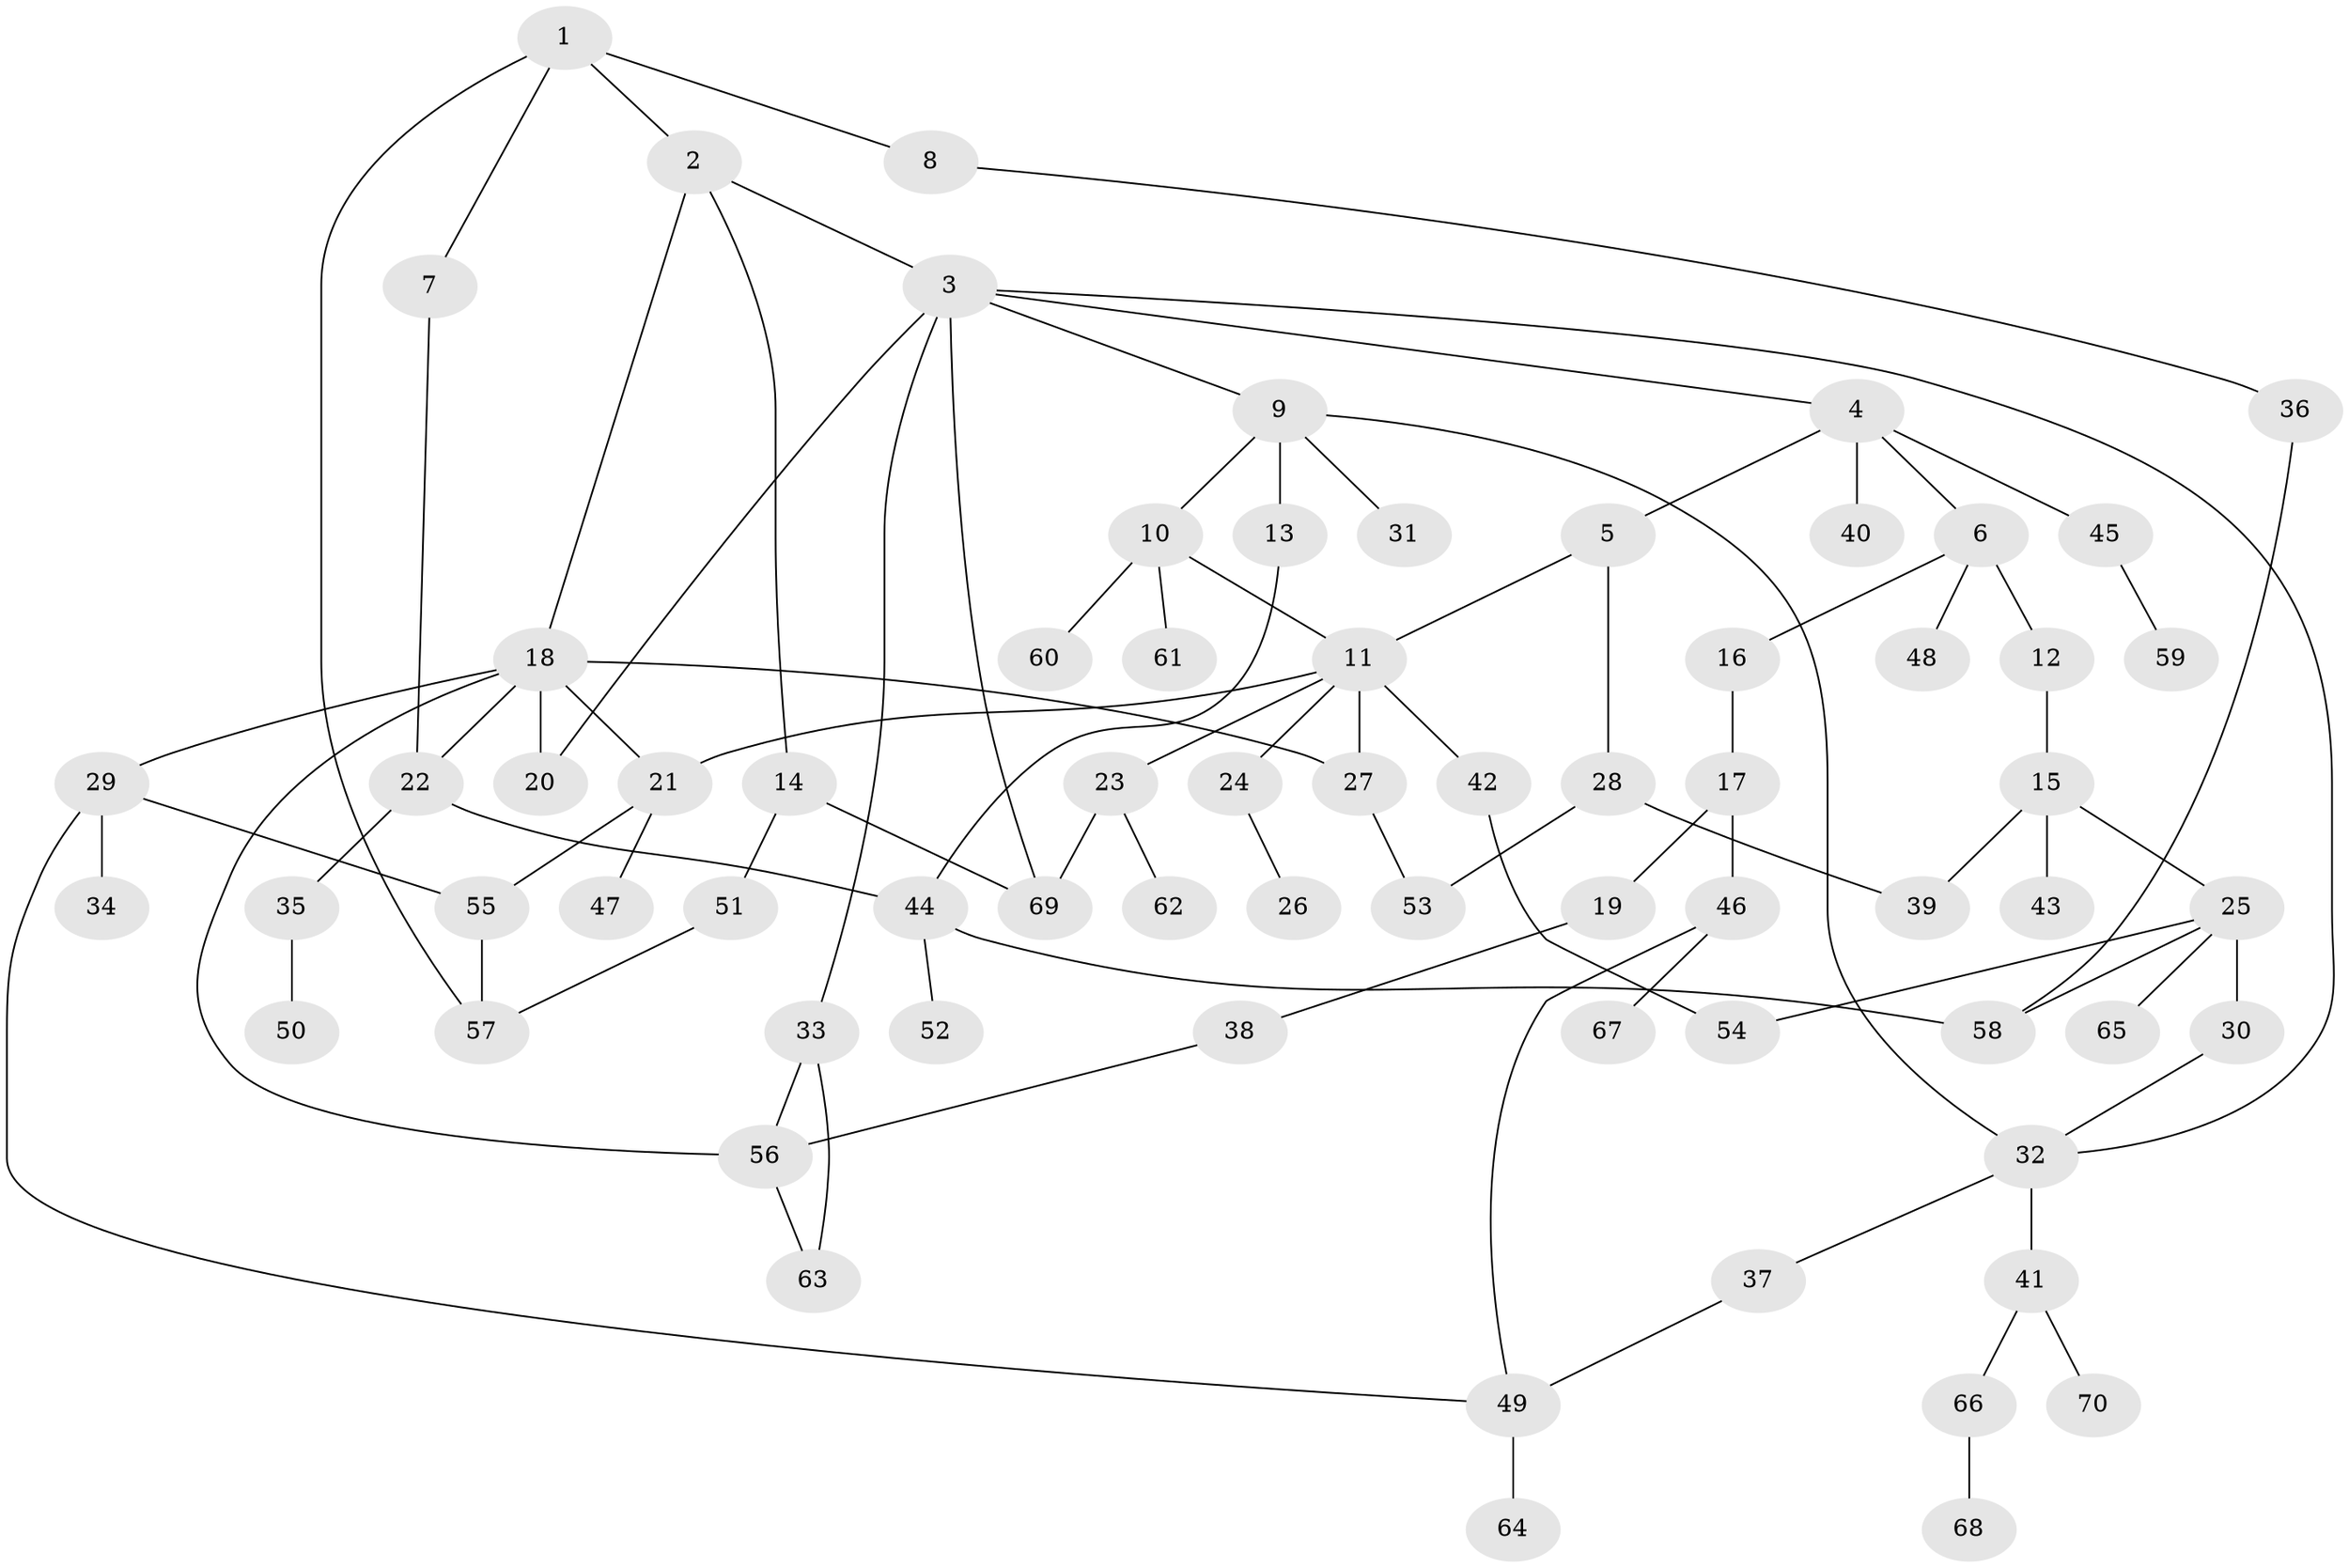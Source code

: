 // Generated by graph-tools (version 1.1) at 2025/25/03/09/25 03:25:30]
// undirected, 70 vertices, 92 edges
graph export_dot {
graph [start="1"]
  node [color=gray90,style=filled];
  1;
  2;
  3;
  4;
  5;
  6;
  7;
  8;
  9;
  10;
  11;
  12;
  13;
  14;
  15;
  16;
  17;
  18;
  19;
  20;
  21;
  22;
  23;
  24;
  25;
  26;
  27;
  28;
  29;
  30;
  31;
  32;
  33;
  34;
  35;
  36;
  37;
  38;
  39;
  40;
  41;
  42;
  43;
  44;
  45;
  46;
  47;
  48;
  49;
  50;
  51;
  52;
  53;
  54;
  55;
  56;
  57;
  58;
  59;
  60;
  61;
  62;
  63;
  64;
  65;
  66;
  67;
  68;
  69;
  70;
  1 -- 2;
  1 -- 7;
  1 -- 8;
  1 -- 57;
  2 -- 3;
  2 -- 14;
  2 -- 18;
  3 -- 4;
  3 -- 9;
  3 -- 20;
  3 -- 33;
  3 -- 32;
  3 -- 69;
  4 -- 5;
  4 -- 6;
  4 -- 40;
  4 -- 45;
  5 -- 11;
  5 -- 28;
  6 -- 12;
  6 -- 16;
  6 -- 48;
  7 -- 22;
  8 -- 36;
  9 -- 10;
  9 -- 13;
  9 -- 31;
  9 -- 32;
  10 -- 60;
  10 -- 61;
  10 -- 11;
  11 -- 21;
  11 -- 23;
  11 -- 24;
  11 -- 27;
  11 -- 42;
  12 -- 15;
  13 -- 44;
  14 -- 51;
  14 -- 69;
  15 -- 25;
  15 -- 39;
  15 -- 43;
  16 -- 17;
  17 -- 19;
  17 -- 46;
  18 -- 29;
  18 -- 27;
  18 -- 22;
  18 -- 21;
  18 -- 20;
  18 -- 56;
  19 -- 38;
  21 -- 47;
  21 -- 55;
  22 -- 35;
  22 -- 44;
  23 -- 62;
  23 -- 69;
  24 -- 26;
  25 -- 30;
  25 -- 54;
  25 -- 65;
  25 -- 58;
  27 -- 53;
  28 -- 53;
  28 -- 39;
  29 -- 34;
  29 -- 55;
  29 -- 49;
  30 -- 32;
  32 -- 37;
  32 -- 41;
  33 -- 56;
  33 -- 63;
  35 -- 50;
  36 -- 58;
  37 -- 49;
  38 -- 56;
  41 -- 66;
  41 -- 70;
  42 -- 54;
  44 -- 52;
  44 -- 58;
  45 -- 59;
  46 -- 49;
  46 -- 67;
  49 -- 64;
  51 -- 57;
  55 -- 57;
  56 -- 63;
  66 -- 68;
}
